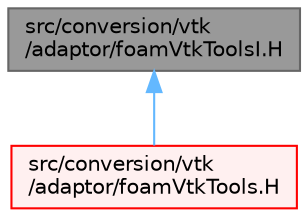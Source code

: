digraph "src/conversion/vtk/adaptor/foamVtkToolsI.H"
{
 // LATEX_PDF_SIZE
  bgcolor="transparent";
  edge [fontname=Helvetica,fontsize=10,labelfontname=Helvetica,labelfontsize=10];
  node [fontname=Helvetica,fontsize=10,shape=box,height=0.2,width=0.4];
  Node1 [id="Node000001",label="src/conversion/vtk\l/adaptor/foamVtkToolsI.H",height=0.2,width=0.4,color="gray40", fillcolor="grey60", style="filled", fontcolor="black",tooltip=" "];
  Node1 -> Node2 [id="edge1_Node000001_Node000002",dir="back",color="steelblue1",style="solid",tooltip=" "];
  Node2 [id="Node000002",label="src/conversion/vtk\l/adaptor/foamVtkTools.H",height=0.2,width=0.4,color="red", fillcolor="#FFF0F0", style="filled",URL="$foamVtkTools_8H.html",tooltip=" "];
}
